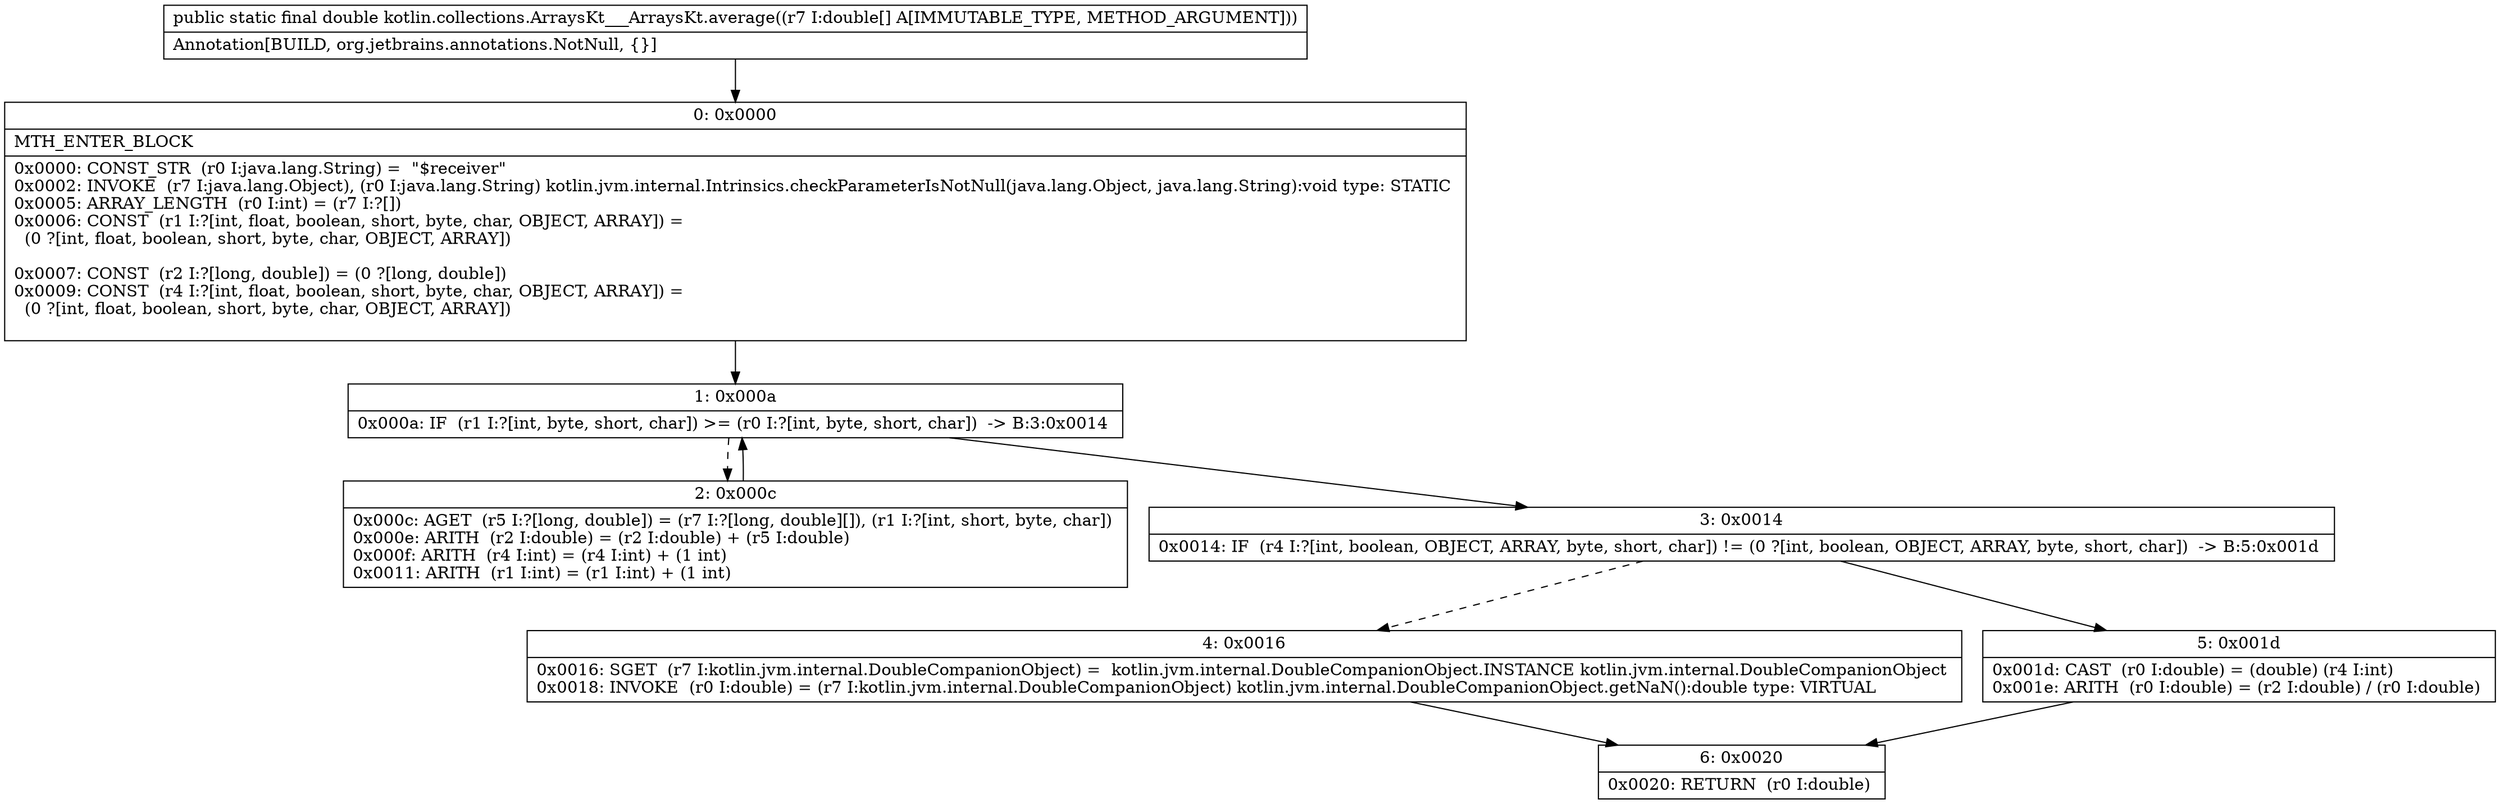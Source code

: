 digraph "CFG forkotlin.collections.ArraysKt___ArraysKt.average([D)D" {
Node_0 [shape=record,label="{0\:\ 0x0000|MTH_ENTER_BLOCK\l|0x0000: CONST_STR  (r0 I:java.lang.String) =  \"$receiver\" \l0x0002: INVOKE  (r7 I:java.lang.Object), (r0 I:java.lang.String) kotlin.jvm.internal.Intrinsics.checkParameterIsNotNull(java.lang.Object, java.lang.String):void type: STATIC \l0x0005: ARRAY_LENGTH  (r0 I:int) = (r7 I:?[]) \l0x0006: CONST  (r1 I:?[int, float, boolean, short, byte, char, OBJECT, ARRAY]) = \l  (0 ?[int, float, boolean, short, byte, char, OBJECT, ARRAY])\l \l0x0007: CONST  (r2 I:?[long, double]) = (0 ?[long, double]) \l0x0009: CONST  (r4 I:?[int, float, boolean, short, byte, char, OBJECT, ARRAY]) = \l  (0 ?[int, float, boolean, short, byte, char, OBJECT, ARRAY])\l \l}"];
Node_1 [shape=record,label="{1\:\ 0x000a|0x000a: IF  (r1 I:?[int, byte, short, char]) \>= (r0 I:?[int, byte, short, char])  \-\> B:3:0x0014 \l}"];
Node_2 [shape=record,label="{2\:\ 0x000c|0x000c: AGET  (r5 I:?[long, double]) = (r7 I:?[long, double][]), (r1 I:?[int, short, byte, char]) \l0x000e: ARITH  (r2 I:double) = (r2 I:double) + (r5 I:double) \l0x000f: ARITH  (r4 I:int) = (r4 I:int) + (1 int) \l0x0011: ARITH  (r1 I:int) = (r1 I:int) + (1 int) \l}"];
Node_3 [shape=record,label="{3\:\ 0x0014|0x0014: IF  (r4 I:?[int, boolean, OBJECT, ARRAY, byte, short, char]) != (0 ?[int, boolean, OBJECT, ARRAY, byte, short, char])  \-\> B:5:0x001d \l}"];
Node_4 [shape=record,label="{4\:\ 0x0016|0x0016: SGET  (r7 I:kotlin.jvm.internal.DoubleCompanionObject) =  kotlin.jvm.internal.DoubleCompanionObject.INSTANCE kotlin.jvm.internal.DoubleCompanionObject \l0x0018: INVOKE  (r0 I:double) = (r7 I:kotlin.jvm.internal.DoubleCompanionObject) kotlin.jvm.internal.DoubleCompanionObject.getNaN():double type: VIRTUAL \l}"];
Node_5 [shape=record,label="{5\:\ 0x001d|0x001d: CAST  (r0 I:double) = (double) (r4 I:int) \l0x001e: ARITH  (r0 I:double) = (r2 I:double) \/ (r0 I:double) \l}"];
Node_6 [shape=record,label="{6\:\ 0x0020|0x0020: RETURN  (r0 I:double) \l}"];
MethodNode[shape=record,label="{public static final double kotlin.collections.ArraysKt___ArraysKt.average((r7 I:double[] A[IMMUTABLE_TYPE, METHOD_ARGUMENT]))  | Annotation[BUILD, org.jetbrains.annotations.NotNull, \{\}]\l}"];
MethodNode -> Node_0;
Node_0 -> Node_1;
Node_1 -> Node_2[style=dashed];
Node_1 -> Node_3;
Node_2 -> Node_1;
Node_3 -> Node_4[style=dashed];
Node_3 -> Node_5;
Node_4 -> Node_6;
Node_5 -> Node_6;
}

